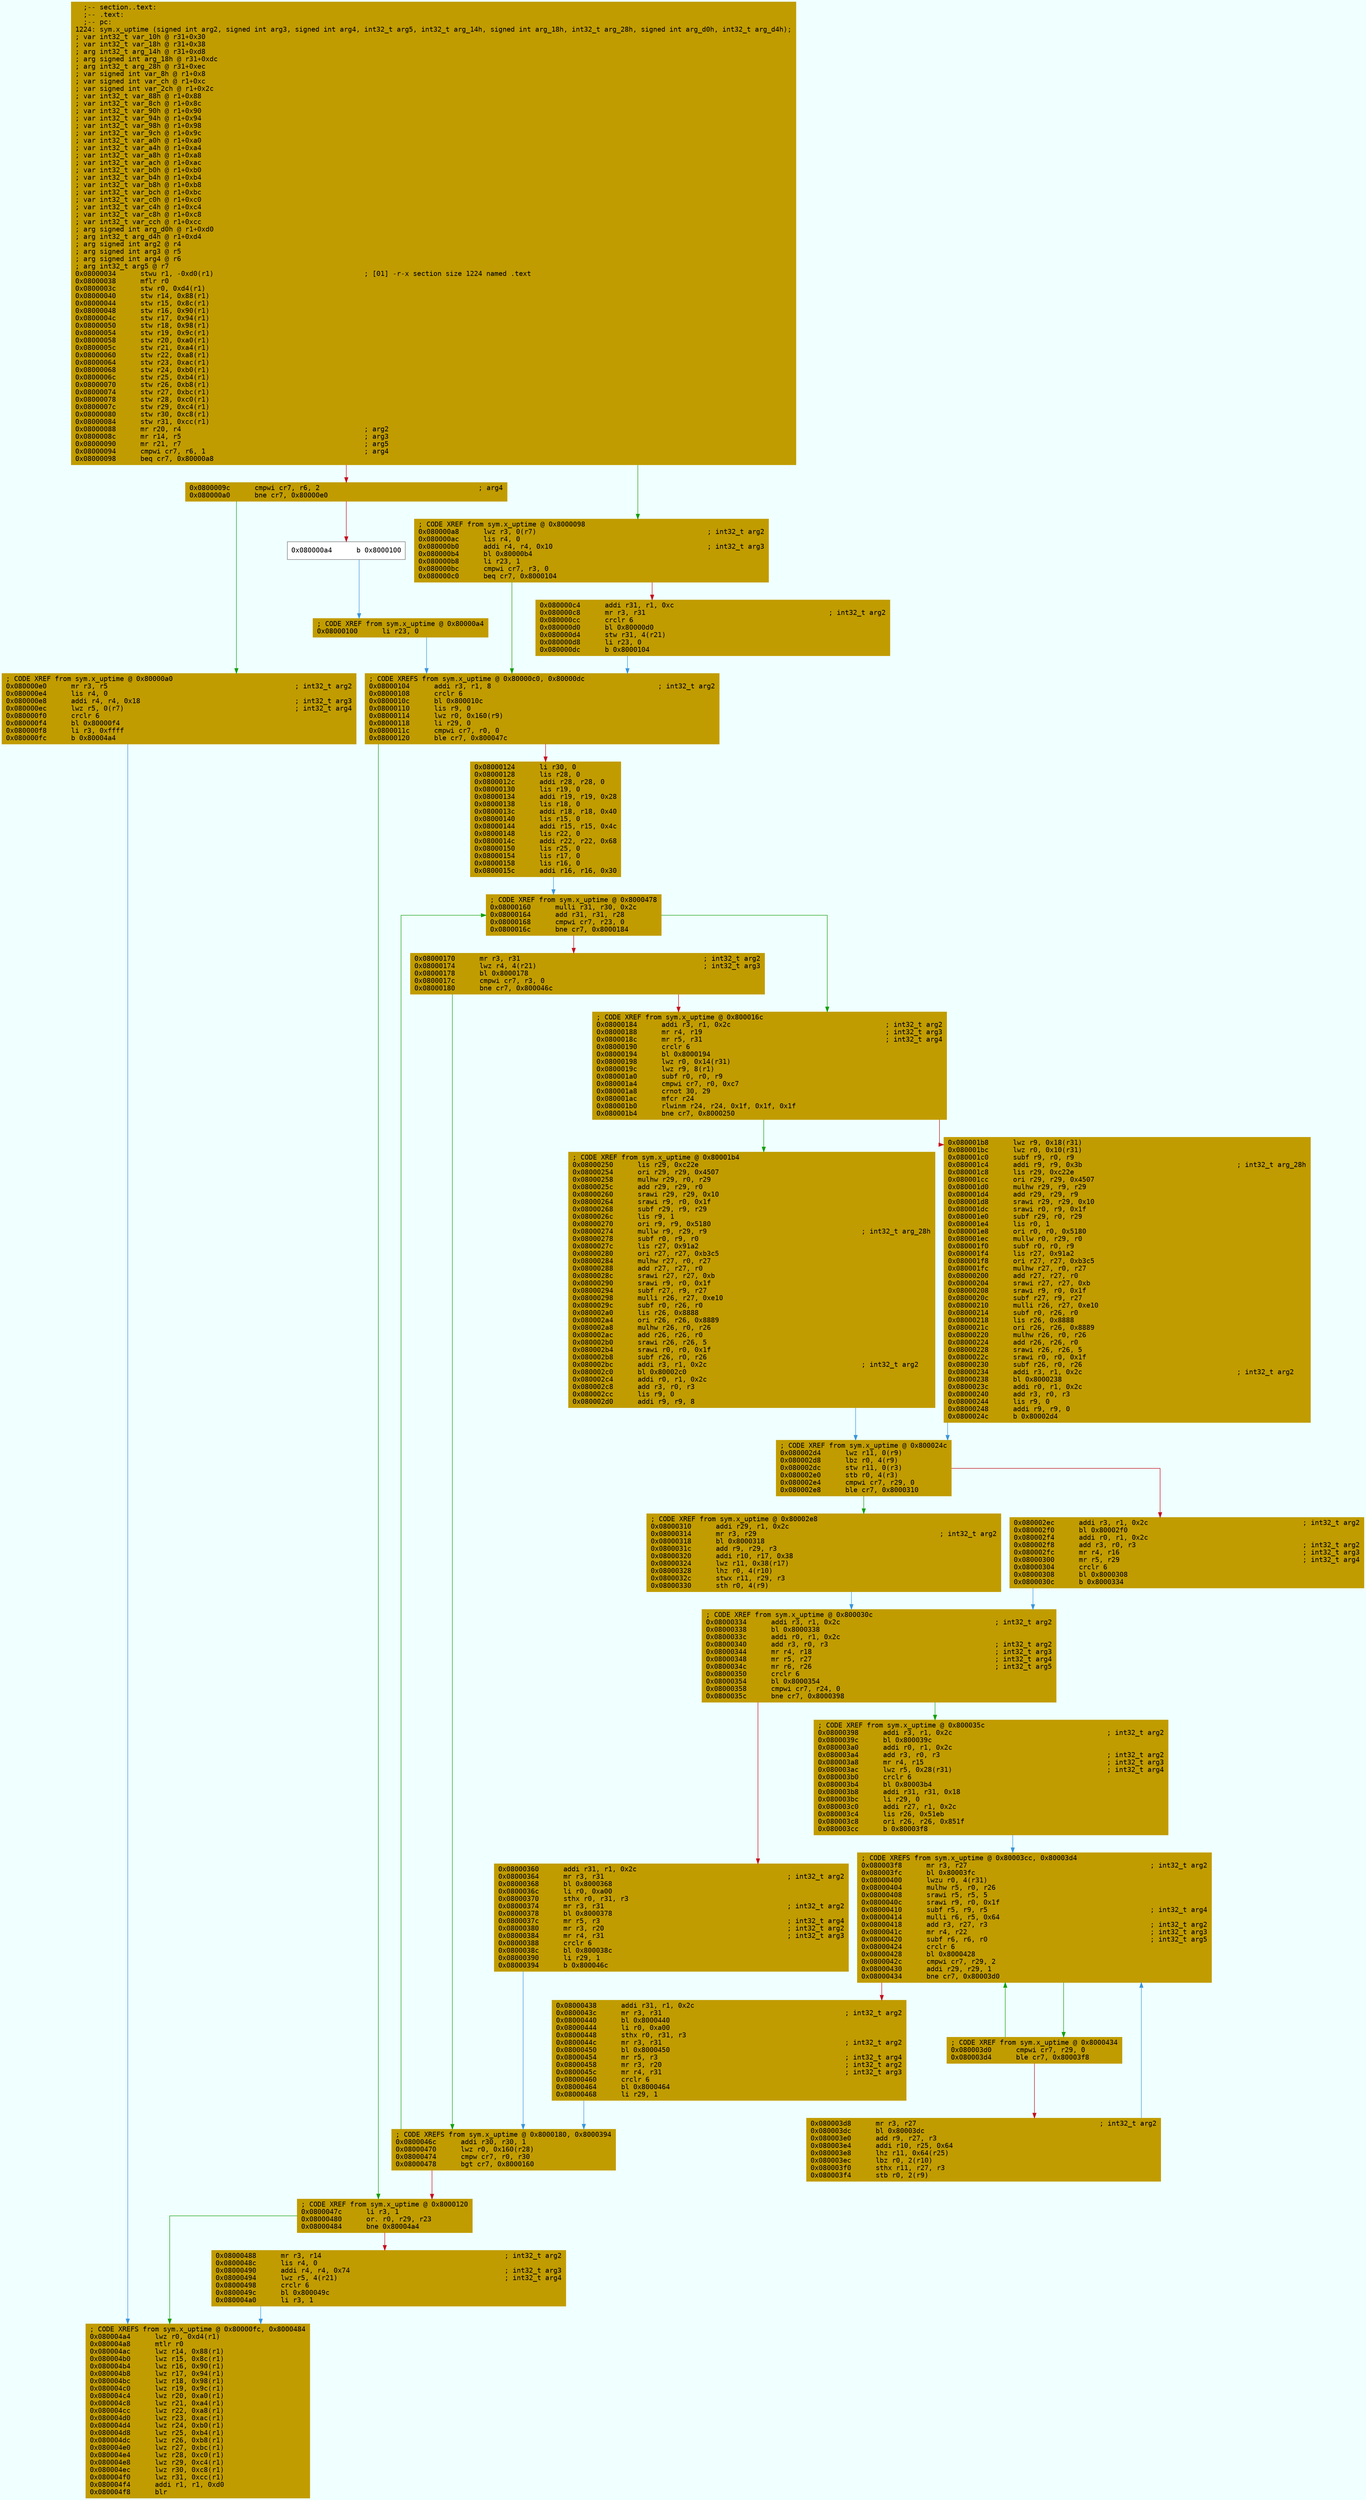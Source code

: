 digraph code {
	graph [bgcolor=azure fontsize=8 fontname="Courier" splines="ortho"];
	node [fillcolor=gray style=filled shape=box];
	edge [arrowhead="normal"];
	"0x08000034" [URL="sym.x_uptime/0x08000034", fillcolor="#c19c00",color="#c19c00", fontname="Courier",label="  ;-- section..text:\l  ;-- .text:\l  ;-- pc:\l1224: sym.x_uptime (signed int arg2, signed int arg3, signed int arg4, int32_t arg5, int32_t arg_14h, signed int arg_18h, int32_t arg_28h, signed int arg_d0h, int32_t arg_d4h);\l; var int32_t var_10h @ r31+0x30\l; var int32_t var_18h @ r31+0x38\l; arg int32_t arg_14h @ r31+0xd8\l; arg signed int arg_18h @ r31+0xdc\l; arg int32_t arg_28h @ r31+0xec\l; var signed int var_8h @ r1+0x8\l; var signed int var_ch @ r1+0xc\l; var signed int var_2ch @ r1+0x2c\l; var int32_t var_88h @ r1+0x88\l; var int32_t var_8ch @ r1+0x8c\l; var int32_t var_90h @ r1+0x90\l; var int32_t var_94h @ r1+0x94\l; var int32_t var_98h @ r1+0x98\l; var int32_t var_9ch @ r1+0x9c\l; var int32_t var_a0h @ r1+0xa0\l; var int32_t var_a4h @ r1+0xa4\l; var int32_t var_a8h @ r1+0xa8\l; var int32_t var_ach @ r1+0xac\l; var int32_t var_b0h @ r1+0xb0\l; var int32_t var_b4h @ r1+0xb4\l; var int32_t var_b8h @ r1+0xb8\l; var int32_t var_bch @ r1+0xbc\l; var int32_t var_c0h @ r1+0xc0\l; var int32_t var_c4h @ r1+0xc4\l; var int32_t var_c8h @ r1+0xc8\l; var int32_t var_cch @ r1+0xcc\l; arg signed int arg_d0h @ r1+0xd0\l; arg int32_t arg_d4h @ r1+0xd4\l; arg signed int arg2 @ r4\l; arg signed int arg3 @ r5\l; arg signed int arg4 @ r6\l; arg int32_t arg5 @ r7\l0x08000034      stwu r1, -0xd0(r1)                                     ; [01] -r-x section size 1224 named .text\l0x08000038      mflr r0\l0x0800003c      stw r0, 0xd4(r1)\l0x08000040      stw r14, 0x88(r1)\l0x08000044      stw r15, 0x8c(r1)\l0x08000048      stw r16, 0x90(r1)\l0x0800004c      stw r17, 0x94(r1)\l0x08000050      stw r18, 0x98(r1)\l0x08000054      stw r19, 0x9c(r1)\l0x08000058      stw r20, 0xa0(r1)\l0x0800005c      stw r21, 0xa4(r1)\l0x08000060      stw r22, 0xa8(r1)\l0x08000064      stw r23, 0xac(r1)\l0x08000068      stw r24, 0xb0(r1)\l0x0800006c      stw r25, 0xb4(r1)\l0x08000070      stw r26, 0xb8(r1)\l0x08000074      stw r27, 0xbc(r1)\l0x08000078      stw r28, 0xc0(r1)\l0x0800007c      stw r29, 0xc4(r1)\l0x08000080      stw r30, 0xc8(r1)\l0x08000084      stw r31, 0xcc(r1)\l0x08000088      mr r20, r4                                             ; arg2\l0x0800008c      mr r14, r5                                             ; arg3\l0x08000090      mr r21, r7                                             ; arg5\l0x08000094      cmpwi cr7, r6, 1                                       ; arg4\l0x08000098      beq cr7, 0x80000a8\l"]
	"0x0800009c" [URL="sym.x_uptime/0x0800009c", fillcolor="#c19c00",color="#c19c00", fontname="Courier",label="0x0800009c      cmpwi cr7, r6, 2                                       ; arg4\l0x080000a0      bne cr7, 0x80000e0\l"]
	"0x080000a4" [URL="sym.x_uptime/0x080000a4", fillcolor="white",color="#767676", fontname="Courier",label="0x080000a4      b 0x8000100\l"]
	"0x080000a8" [URL="sym.x_uptime/0x080000a8", fillcolor="#c19c00",color="#c19c00", fontname="Courier",label="; CODE XREF from sym.x_uptime @ 0x8000098\l0x080000a8      lwz r3, 0(r7)                                          ; int32_t arg2\l0x080000ac      lis r4, 0\l0x080000b0      addi r4, r4, 0x10                                      ; int32_t arg3\l0x080000b4      bl 0x80000b4\l0x080000b8      li r23, 1\l0x080000bc      cmpwi cr7, r3, 0\l0x080000c0      beq cr7, 0x8000104\l"]
	"0x080000c4" [URL="sym.x_uptime/0x080000c4", fillcolor="#c19c00",color="#c19c00", fontname="Courier",label="0x080000c4      addi r31, r1, 0xc\l0x080000c8      mr r3, r31                                             ; int32_t arg2\l0x080000cc      crclr 6\l0x080000d0      bl 0x80000d0\l0x080000d4      stw r31, 4(r21)\l0x080000d8      li r23, 0\l0x080000dc      b 0x8000104\l"]
	"0x080000e0" [URL="sym.x_uptime/0x080000e0", fillcolor="#c19c00",color="#c19c00", fontname="Courier",label="; CODE XREF from sym.x_uptime @ 0x80000a0\l0x080000e0      mr r3, r5                                              ; int32_t arg2\l0x080000e4      lis r4, 0\l0x080000e8      addi r4, r4, 0x18                                      ; int32_t arg3\l0x080000ec      lwz r5, 0(r7)                                          ; int32_t arg4\l0x080000f0      crclr 6\l0x080000f4      bl 0x80000f4\l0x080000f8      li r3, 0xffff\l0x080000fc      b 0x80004a4\l"]
	"0x08000100" [URL="sym.x_uptime/0x08000100", fillcolor="#c19c00",color="#c19c00", fontname="Courier",label="; CODE XREF from sym.x_uptime @ 0x80000a4\l0x08000100      li r23, 0\l"]
	"0x08000104" [URL="sym.x_uptime/0x08000104", fillcolor="#c19c00",color="#c19c00", fontname="Courier",label="; CODE XREFS from sym.x_uptime @ 0x80000c0, 0x80000dc\l0x08000104      addi r3, r1, 8                                         ; int32_t arg2\l0x08000108      crclr 6\l0x0800010c      bl 0x800010c\l0x08000110      lis r9, 0\l0x08000114      lwz r0, 0x160(r9)\l0x08000118      li r29, 0\l0x0800011c      cmpwi cr7, r0, 0\l0x08000120      ble cr7, 0x800047c\l"]
	"0x08000124" [URL="sym.x_uptime/0x08000124", fillcolor="#c19c00",color="#c19c00", fontname="Courier",label="0x08000124      li r30, 0\l0x08000128      lis r28, 0\l0x0800012c      addi r28, r28, 0\l0x08000130      lis r19, 0\l0x08000134      addi r19, r19, 0x28\l0x08000138      lis r18, 0\l0x0800013c      addi r18, r18, 0x40\l0x08000140      lis r15, 0\l0x08000144      addi r15, r15, 0x4c\l0x08000148      lis r22, 0\l0x0800014c      addi r22, r22, 0x68\l0x08000150      lis r25, 0\l0x08000154      lis r17, 0\l0x08000158      lis r16, 0\l0x0800015c      addi r16, r16, 0x30\l"]
	"0x08000160" [URL="sym.x_uptime/0x08000160", fillcolor="#c19c00",color="#c19c00", fontname="Courier",label="; CODE XREF from sym.x_uptime @ 0x8000478\l0x08000160      mulli r31, r30, 0x2c\l0x08000164      add r31, r31, r28\l0x08000168      cmpwi cr7, r23, 0\l0x0800016c      bne cr7, 0x8000184\l"]
	"0x08000170" [URL="sym.x_uptime/0x08000170", fillcolor="#c19c00",color="#c19c00", fontname="Courier",label="0x08000170      mr r3, r31                                             ; int32_t arg2\l0x08000174      lwz r4, 4(r21)                                         ; int32_t arg3\l0x08000178      bl 0x8000178\l0x0800017c      cmpwi cr7, r3, 0\l0x08000180      bne cr7, 0x800046c\l"]
	"0x08000184" [URL="sym.x_uptime/0x08000184", fillcolor="#c19c00",color="#c19c00", fontname="Courier",label="; CODE XREF from sym.x_uptime @ 0x800016c\l0x08000184      addi r3, r1, 0x2c                                      ; int32_t arg2\l0x08000188      mr r4, r19                                             ; int32_t arg3\l0x0800018c      mr r5, r31                                             ; int32_t arg4\l0x08000190      crclr 6\l0x08000194      bl 0x8000194\l0x08000198      lwz r0, 0x14(r31)\l0x0800019c      lwz r9, 8(r1)\l0x080001a0      subf r0, r0, r9\l0x080001a4      cmpwi cr7, r0, 0xc7\l0x080001a8      crnot 30, 29\l0x080001ac      mfcr r24\l0x080001b0      rlwinm r24, r24, 0x1f, 0x1f, 0x1f\l0x080001b4      bne cr7, 0x8000250\l"]
	"0x080001b8" [URL="sym.x_uptime/0x080001b8", fillcolor="#c19c00",color="#c19c00", fontname="Courier",label="0x080001b8      lwz r9, 0x18(r31)\l0x080001bc      lwz r0, 0x10(r31)\l0x080001c0      subf r9, r0, r9\l0x080001c4      addi r9, r9, 0x3b                                      ; int32_t arg_28h\l0x080001c8      lis r29, 0xc22e\l0x080001cc      ori r29, r29, 0x4507\l0x080001d0      mulhw r29, r9, r29\l0x080001d4      add r29, r29, r9\l0x080001d8      srawi r29, r29, 0x10\l0x080001dc      srawi r0, r9, 0x1f\l0x080001e0      subf r29, r0, r29\l0x080001e4      lis r0, 1\l0x080001e8      ori r0, r0, 0x5180\l0x080001ec      mullw r0, r29, r0\l0x080001f0      subf r0, r0, r9\l0x080001f4      lis r27, 0x91a2\l0x080001f8      ori r27, r27, 0xb3c5\l0x080001fc      mulhw r27, r0, r27\l0x08000200      add r27, r27, r0\l0x08000204      srawi r27, r27, 0xb\l0x08000208      srawi r9, r0, 0x1f\l0x0800020c      subf r27, r9, r27\l0x08000210      mulli r26, r27, 0xe10\l0x08000214      subf r0, r26, r0\l0x08000218      lis r26, 0x8888\l0x0800021c      ori r26, r26, 0x8889\l0x08000220      mulhw r26, r0, r26\l0x08000224      add r26, r26, r0\l0x08000228      srawi r26, r26, 5\l0x0800022c      srawi r0, r0, 0x1f\l0x08000230      subf r26, r0, r26\l0x08000234      addi r3, r1, 0x2c                                      ; int32_t arg2\l0x08000238      bl 0x8000238\l0x0800023c      addi r0, r1, 0x2c\l0x08000240      add r3, r0, r3\l0x08000244      lis r9, 0\l0x08000248      addi r9, r9, 0\l0x0800024c      b 0x80002d4\l"]
	"0x08000250" [URL="sym.x_uptime/0x08000250", fillcolor="#c19c00",color="#c19c00", fontname="Courier",label="; CODE XREF from sym.x_uptime @ 0x80001b4\l0x08000250      lis r29, 0xc22e\l0x08000254      ori r29, r29, 0x4507\l0x08000258      mulhw r29, r0, r29\l0x0800025c      add r29, r29, r0\l0x08000260      srawi r29, r29, 0x10\l0x08000264      srawi r9, r0, 0x1f\l0x08000268      subf r29, r9, r29\l0x0800026c      lis r9, 1\l0x08000270      ori r9, r9, 0x5180\l0x08000274      mullw r9, r29, r9                                      ; int32_t arg_28h\l0x08000278      subf r0, r9, r0\l0x0800027c      lis r27, 0x91a2\l0x08000280      ori r27, r27, 0xb3c5\l0x08000284      mulhw r27, r0, r27\l0x08000288      add r27, r27, r0\l0x0800028c      srawi r27, r27, 0xb\l0x08000290      srawi r9, r0, 0x1f\l0x08000294      subf r27, r9, r27\l0x08000298      mulli r26, r27, 0xe10\l0x0800029c      subf r0, r26, r0\l0x080002a0      lis r26, 0x8888\l0x080002a4      ori r26, r26, 0x8889\l0x080002a8      mulhw r26, r0, r26\l0x080002ac      add r26, r26, r0\l0x080002b0      srawi r26, r26, 5\l0x080002b4      srawi r0, r0, 0x1f\l0x080002b8      subf r26, r0, r26\l0x080002bc      addi r3, r1, 0x2c                                      ; int32_t arg2\l0x080002c0      bl 0x80002c0\l0x080002c4      addi r0, r1, 0x2c\l0x080002c8      add r3, r0, r3\l0x080002cc      lis r9, 0\l0x080002d0      addi r9, r9, 8\l"]
	"0x080002d4" [URL="sym.x_uptime/0x080002d4", fillcolor="#c19c00",color="#c19c00", fontname="Courier",label="; CODE XREF from sym.x_uptime @ 0x800024c\l0x080002d4      lwz r11, 0(r9)\l0x080002d8      lbz r0, 4(r9)\l0x080002dc      stw r11, 0(r3)\l0x080002e0      stb r0, 4(r3)\l0x080002e4      cmpwi cr7, r29, 0\l0x080002e8      ble cr7, 0x8000310\l"]
	"0x080002ec" [URL="sym.x_uptime/0x080002ec", fillcolor="#c19c00",color="#c19c00", fontname="Courier",label="0x080002ec      addi r3, r1, 0x2c                                      ; int32_t arg2\l0x080002f0      bl 0x80002f0\l0x080002f4      addi r0, r1, 0x2c\l0x080002f8      add r3, r0, r3                                         ; int32_t arg2\l0x080002fc      mr r4, r16                                             ; int32_t arg3\l0x08000300      mr r5, r29                                             ; int32_t arg4\l0x08000304      crclr 6\l0x08000308      bl 0x8000308\l0x0800030c      b 0x8000334\l"]
	"0x08000310" [URL="sym.x_uptime/0x08000310", fillcolor="#c19c00",color="#c19c00", fontname="Courier",label="; CODE XREF from sym.x_uptime @ 0x80002e8\l0x08000310      addi r29, r1, 0x2c\l0x08000314      mr r3, r29                                             ; int32_t arg2\l0x08000318      bl 0x8000318\l0x0800031c      add r9, r29, r3\l0x08000320      addi r10, r17, 0x38\l0x08000324      lwz r11, 0x38(r17)\l0x08000328      lhz r0, 4(r10)\l0x0800032c      stwx r11, r29, r3\l0x08000330      sth r0, 4(r9)\l"]
	"0x08000334" [URL="sym.x_uptime/0x08000334", fillcolor="#c19c00",color="#c19c00", fontname="Courier",label="; CODE XREF from sym.x_uptime @ 0x800030c\l0x08000334      addi r3, r1, 0x2c                                      ; int32_t arg2\l0x08000338      bl 0x8000338\l0x0800033c      addi r0, r1, 0x2c\l0x08000340      add r3, r0, r3                                         ; int32_t arg2\l0x08000344      mr r4, r18                                             ; int32_t arg3\l0x08000348      mr r5, r27                                             ; int32_t arg4\l0x0800034c      mr r6, r26                                             ; int32_t arg5\l0x08000350      crclr 6\l0x08000354      bl 0x8000354\l0x08000358      cmpwi cr7, r24, 0\l0x0800035c      bne cr7, 0x8000398\l"]
	"0x08000360" [URL="sym.x_uptime/0x08000360", fillcolor="#c19c00",color="#c19c00", fontname="Courier",label="0x08000360      addi r31, r1, 0x2c\l0x08000364      mr r3, r31                                             ; int32_t arg2\l0x08000368      bl 0x8000368\l0x0800036c      li r0, 0xa00\l0x08000370      sthx r0, r31, r3\l0x08000374      mr r3, r31                                             ; int32_t arg2\l0x08000378      bl 0x8000378\l0x0800037c      mr r5, r3                                              ; int32_t arg4\l0x08000380      mr r3, r20                                             ; int32_t arg2\l0x08000384      mr r4, r31                                             ; int32_t arg3\l0x08000388      crclr 6\l0x0800038c      bl 0x800038c\l0x08000390      li r29, 1\l0x08000394      b 0x800046c\l"]
	"0x08000398" [URL="sym.x_uptime/0x08000398", fillcolor="#c19c00",color="#c19c00", fontname="Courier",label="; CODE XREF from sym.x_uptime @ 0x800035c\l0x08000398      addi r3, r1, 0x2c                                      ; int32_t arg2\l0x0800039c      bl 0x800039c\l0x080003a0      addi r0, r1, 0x2c\l0x080003a4      add r3, r0, r3                                         ; int32_t arg2\l0x080003a8      mr r4, r15                                             ; int32_t arg3\l0x080003ac      lwz r5, 0x28(r31)                                      ; int32_t arg4\l0x080003b0      crclr 6\l0x080003b4      bl 0x80003b4\l0x080003b8      addi r31, r31, 0x18\l0x080003bc      li r29, 0\l0x080003c0      addi r27, r1, 0x2c\l0x080003c4      lis r26, 0x51eb\l0x080003c8      ori r26, r26, 0x851f\l0x080003cc      b 0x80003f8\l"]
	"0x080003d0" [URL="sym.x_uptime/0x080003d0", fillcolor="#c19c00",color="#c19c00", fontname="Courier",label="; CODE XREF from sym.x_uptime @ 0x8000434\l0x080003d0      cmpwi cr7, r29, 0\l0x080003d4      ble cr7, 0x80003f8\l"]
	"0x080003d8" [URL="sym.x_uptime/0x080003d8", fillcolor="#c19c00",color="#c19c00", fontname="Courier",label="0x080003d8      mr r3, r27                                             ; int32_t arg2\l0x080003dc      bl 0x80003dc\l0x080003e0      add r9, r27, r3\l0x080003e4      addi r10, r25, 0x64\l0x080003e8      lhz r11, 0x64(r25)\l0x080003ec      lbz r0, 2(r10)\l0x080003f0      sthx r11, r27, r3\l0x080003f4      stb r0, 2(r9)\l"]
	"0x080003f8" [URL="sym.x_uptime/0x080003f8", fillcolor="#c19c00",color="#c19c00", fontname="Courier",label="; CODE XREFS from sym.x_uptime @ 0x80003cc, 0x80003d4\l0x080003f8      mr r3, r27                                             ; int32_t arg2\l0x080003fc      bl 0x80003fc\l0x08000400      lwzu r0, 4(r31)\l0x08000404      mulhw r5, r0, r26\l0x08000408      srawi r5, r5, 5\l0x0800040c      srawi r9, r0, 0x1f\l0x08000410      subf r5, r9, r5                                        ; int32_t arg4\l0x08000414      mulli r6, r5, 0x64\l0x08000418      add r3, r27, r3                                        ; int32_t arg2\l0x0800041c      mr r4, r22                                             ; int32_t arg3\l0x08000420      subf r6, r6, r0                                        ; int32_t arg5\l0x08000424      crclr 6\l0x08000428      bl 0x8000428\l0x0800042c      cmpwi cr7, r29, 2\l0x08000430      addi r29, r29, 1\l0x08000434      bne cr7, 0x80003d0\l"]
	"0x08000438" [URL="sym.x_uptime/0x08000438", fillcolor="#c19c00",color="#c19c00", fontname="Courier",label="0x08000438      addi r31, r1, 0x2c\l0x0800043c      mr r3, r31                                             ; int32_t arg2\l0x08000440      bl 0x8000440\l0x08000444      li r0, 0xa00\l0x08000448      sthx r0, r31, r3\l0x0800044c      mr r3, r31                                             ; int32_t arg2\l0x08000450      bl 0x8000450\l0x08000454      mr r5, r3                                              ; int32_t arg4\l0x08000458      mr r3, r20                                             ; int32_t arg2\l0x0800045c      mr r4, r31                                             ; int32_t arg3\l0x08000460      crclr 6\l0x08000464      bl 0x8000464\l0x08000468      li r29, 1\l"]
	"0x0800046c" [URL="sym.x_uptime/0x0800046c", fillcolor="#c19c00",color="#c19c00", fontname="Courier",label="; CODE XREFS from sym.x_uptime @ 0x8000180, 0x8000394\l0x0800046c      addi r30, r30, 1\l0x08000470      lwz r0, 0x160(r28)\l0x08000474      cmpw cr7, r0, r30\l0x08000478      bgt cr7, 0x8000160\l"]
	"0x0800047c" [URL="sym.x_uptime/0x0800047c", fillcolor="#c19c00",color="#c19c00", fontname="Courier",label="; CODE XREF from sym.x_uptime @ 0x8000120\l0x0800047c      li r3, 1\l0x08000480      or. r0, r29, r23\l0x08000484      bne 0x80004a4\l"]
	"0x08000488" [URL="sym.x_uptime/0x08000488", fillcolor="#c19c00",color="#c19c00", fontname="Courier",label="0x08000488      mr r3, r14                                             ; int32_t arg2\l0x0800048c      lis r4, 0\l0x08000490      addi r4, r4, 0x74                                      ; int32_t arg3\l0x08000494      lwz r5, 4(r21)                                         ; int32_t arg4\l0x08000498      crclr 6\l0x0800049c      bl 0x800049c\l0x080004a0      li r3, 1\l"]
	"0x080004a4" [URL="sym.x_uptime/0x080004a4", fillcolor="#c19c00",color="#c19c00", fontname="Courier",label="; CODE XREFS from sym.x_uptime @ 0x80000fc, 0x8000484\l0x080004a4      lwz r0, 0xd4(r1)\l0x080004a8      mtlr r0\l0x080004ac      lwz r14, 0x88(r1)\l0x080004b0      lwz r15, 0x8c(r1)\l0x080004b4      lwz r16, 0x90(r1)\l0x080004b8      lwz r17, 0x94(r1)\l0x080004bc      lwz r18, 0x98(r1)\l0x080004c0      lwz r19, 0x9c(r1)\l0x080004c4      lwz r20, 0xa0(r1)\l0x080004c8      lwz r21, 0xa4(r1)\l0x080004cc      lwz r22, 0xa8(r1)\l0x080004d0      lwz r23, 0xac(r1)\l0x080004d4      lwz r24, 0xb0(r1)\l0x080004d8      lwz r25, 0xb4(r1)\l0x080004dc      lwz r26, 0xb8(r1)\l0x080004e0      lwz r27, 0xbc(r1)\l0x080004e4      lwz r28, 0xc0(r1)\l0x080004e8      lwz r29, 0xc4(r1)\l0x080004ec      lwz r30, 0xc8(r1)\l0x080004f0      lwz r31, 0xcc(r1)\l0x080004f4      addi r1, r1, 0xd0\l0x080004f8      blr\l"]
        "0x08000034" -> "0x080000a8" [color="#13a10e"];
        "0x08000034" -> "0x0800009c" [color="#c50f1f"];
        "0x0800009c" -> "0x080000e0" [color="#13a10e"];
        "0x0800009c" -> "0x080000a4" [color="#c50f1f"];
        "0x080000a4" -> "0x08000100" [color="#3a96dd"];
        "0x080000a8" -> "0x08000104" [color="#13a10e"];
        "0x080000a8" -> "0x080000c4" [color="#c50f1f"];
        "0x080000c4" -> "0x08000104" [color="#3a96dd"];
        "0x080000e0" -> "0x080004a4" [color="#3a96dd"];
        "0x08000100" -> "0x08000104" [color="#3a96dd"];
        "0x08000104" -> "0x0800047c" [color="#13a10e"];
        "0x08000104" -> "0x08000124" [color="#c50f1f"];
        "0x08000124" -> "0x08000160" [color="#3a96dd"];
        "0x08000160" -> "0x08000184" [color="#13a10e"];
        "0x08000160" -> "0x08000170" [color="#c50f1f"];
        "0x08000170" -> "0x0800046c" [color="#13a10e"];
        "0x08000170" -> "0x08000184" [color="#c50f1f"];
        "0x08000184" -> "0x08000250" [color="#13a10e"];
        "0x08000184" -> "0x080001b8" [color="#c50f1f"];
        "0x080001b8" -> "0x080002d4" [color="#3a96dd"];
        "0x08000250" -> "0x080002d4" [color="#3a96dd"];
        "0x080002d4" -> "0x08000310" [color="#13a10e"];
        "0x080002d4" -> "0x080002ec" [color="#c50f1f"];
        "0x080002ec" -> "0x08000334" [color="#3a96dd"];
        "0x08000310" -> "0x08000334" [color="#3a96dd"];
        "0x08000334" -> "0x08000398" [color="#13a10e"];
        "0x08000334" -> "0x08000360" [color="#c50f1f"];
        "0x08000360" -> "0x0800046c" [color="#3a96dd"];
        "0x08000398" -> "0x080003f8" [color="#3a96dd"];
        "0x080003d0" -> "0x080003f8" [color="#13a10e"];
        "0x080003d0" -> "0x080003d8" [color="#c50f1f"];
        "0x080003d8" -> "0x080003f8" [color="#3a96dd"];
        "0x080003f8" -> "0x080003d0" [color="#13a10e"];
        "0x080003f8" -> "0x08000438" [color="#c50f1f"];
        "0x08000438" -> "0x0800046c" [color="#3a96dd"];
        "0x0800046c" -> "0x08000160" [color="#13a10e"];
        "0x0800046c" -> "0x0800047c" [color="#c50f1f"];
        "0x0800047c" -> "0x080004a4" [color="#13a10e"];
        "0x0800047c" -> "0x08000488" [color="#c50f1f"];
        "0x08000488" -> "0x080004a4" [color="#3a96dd"];
}
